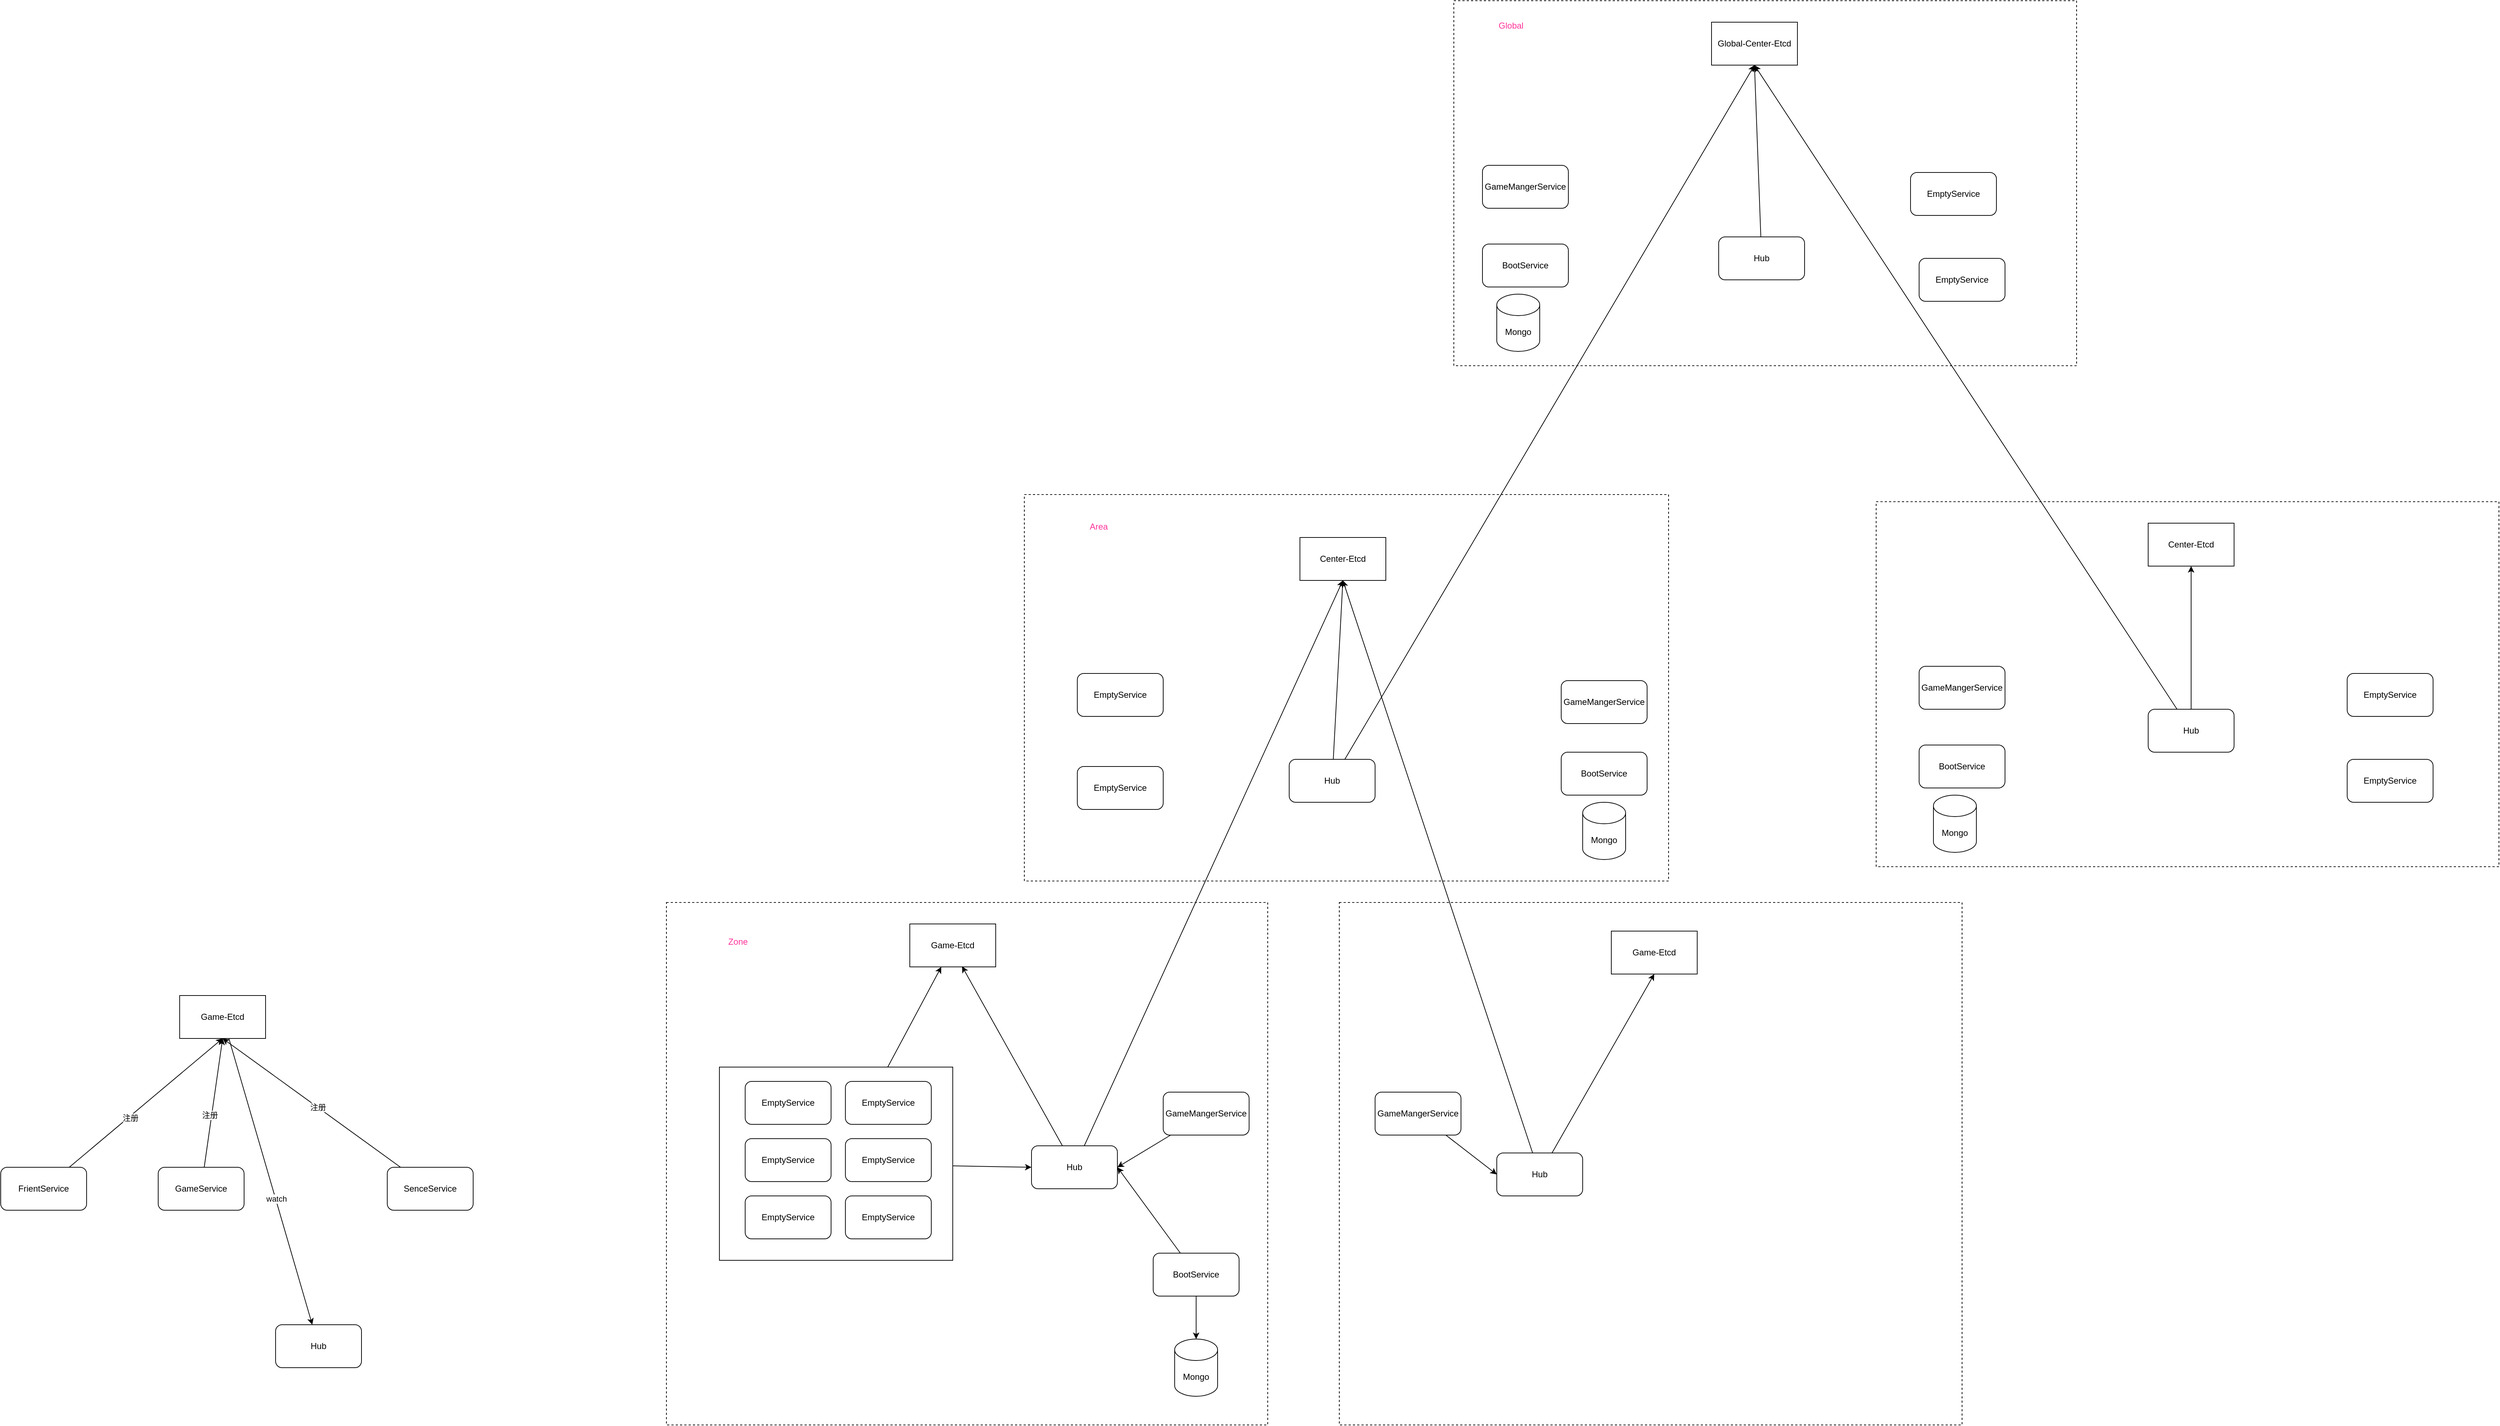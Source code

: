 <mxfile version="26.1.1">
  <diagram name="第 1 页" id="Sk-qsfbUS9j__xv-NVwd">
    <mxGraphModel dx="3585" dy="3259" grid="1" gridSize="10" guides="1" tooltips="1" connect="1" arrows="1" fold="1" page="1" pageScale="1" pageWidth="827" pageHeight="1169" math="0" shadow="0">
      <root>
        <mxCell id="0" />
        <mxCell id="1" parent="0" />
        <mxCell id="UQWz-BuhCAeYALrXmmQ2-74" value="" style="rounded=0;whiteSpace=wrap;html=1;dashed=1;" vertex="1" parent="1">
          <mxGeometry x="2060" y="-1000" width="870" height="510" as="geometry" />
        </mxCell>
        <mxCell id="UQWz-BuhCAeYALrXmmQ2-42" value="" style="rounded=0;whiteSpace=wrap;html=1;dashed=1;" vertex="1" parent="1">
          <mxGeometry x="1460" y="-310" width="900" height="540" as="geometry" />
        </mxCell>
        <mxCell id="UQWz-BuhCAeYALrXmmQ2-39" value="" style="rounded=0;whiteSpace=wrap;html=1;dashed=1;" vertex="1" parent="1">
          <mxGeometry x="1900" y="260" width="870" height="730" as="geometry" />
        </mxCell>
        <mxCell id="UQWz-BuhCAeYALrXmmQ2-38" value="" style="rounded=0;whiteSpace=wrap;html=1;dashed=1;" vertex="1" parent="1">
          <mxGeometry x="960" y="260" width="840" height="730" as="geometry" />
        </mxCell>
        <mxCell id="UQWz-BuhCAeYALrXmmQ2-13" value="Center-Etcd" style="rounded=0;whiteSpace=wrap;html=1;" vertex="1" parent="1">
          <mxGeometry x="1845" y="-250" width="120" height="60" as="geometry" />
        </mxCell>
        <mxCell id="UQWz-BuhCAeYALrXmmQ2-19" style="rounded=0;orthogonalLoop=1;jettySize=auto;html=1;entryX=0.5;entryY=1;entryDx=0;entryDy=0;" edge="1" parent="1" source="UQWz-BuhCAeYALrXmmQ2-14" target="UQWz-BuhCAeYALrXmmQ2-13">
          <mxGeometry relative="1" as="geometry" />
        </mxCell>
        <mxCell id="UQWz-BuhCAeYALrXmmQ2-14" value="Hub" style="rounded=1;whiteSpace=wrap;html=1;" vertex="1" parent="1">
          <mxGeometry x="1470" y="600" width="120" height="60" as="geometry" />
        </mxCell>
        <mxCell id="UQWz-BuhCAeYALrXmmQ2-20" style="rounded=0;orthogonalLoop=1;jettySize=auto;html=1;entryX=0.5;entryY=1;entryDx=0;entryDy=0;" edge="1" parent="1" source="UQWz-BuhCAeYALrXmmQ2-15" target="UQWz-BuhCAeYALrXmmQ2-13">
          <mxGeometry relative="1" as="geometry">
            <mxPoint x="1890" y="280" as="targetPoint" />
          </mxGeometry>
        </mxCell>
        <mxCell id="UQWz-BuhCAeYALrXmmQ2-93" style="rounded=0;orthogonalLoop=1;jettySize=auto;html=1;entryX=0.5;entryY=1;entryDx=0;entryDy=0;" edge="1" parent="1" source="UQWz-BuhCAeYALrXmmQ2-15" target="UQWz-BuhCAeYALrXmmQ2-17">
          <mxGeometry relative="1" as="geometry" />
        </mxCell>
        <mxCell id="UQWz-BuhCAeYALrXmmQ2-15" value="Hub" style="rounded=1;whiteSpace=wrap;html=1;" vertex="1" parent="1">
          <mxGeometry x="2120" y="610" width="120" height="60" as="geometry" />
        </mxCell>
        <mxCell id="UQWz-BuhCAeYALrXmmQ2-16" value="Game-Etcd" style="rounded=0;whiteSpace=wrap;html=1;" vertex="1" parent="1">
          <mxGeometry x="1300" y="290" width="120" height="60" as="geometry" />
        </mxCell>
        <mxCell id="UQWz-BuhCAeYALrXmmQ2-17" value="Game-Etcd" style="rounded=0;whiteSpace=wrap;html=1;" vertex="1" parent="1">
          <mxGeometry x="2280" y="300" width="120" height="60" as="geometry" />
        </mxCell>
        <mxCell id="UQWz-BuhCAeYALrXmmQ2-32" style="rounded=0;orthogonalLoop=1;jettySize=auto;html=1;entryX=1;entryY=0.5;entryDx=0;entryDy=0;" edge="1" parent="1" source="UQWz-BuhCAeYALrXmmQ2-22" target="UQWz-BuhCAeYALrXmmQ2-14">
          <mxGeometry relative="1" as="geometry" />
        </mxCell>
        <mxCell id="UQWz-BuhCAeYALrXmmQ2-22" value="BootService" style="rounded=1;whiteSpace=wrap;html=1;" vertex="1" parent="1">
          <mxGeometry x="1640" y="750" width="120" height="60" as="geometry" />
        </mxCell>
        <mxCell id="UQWz-BuhCAeYALrXmmQ2-23" value="Mongo" style="shape=cylinder3;whiteSpace=wrap;html=1;boundedLbl=1;backgroundOutline=1;size=15;" vertex="1" parent="1">
          <mxGeometry x="1670" y="870" width="60" height="80" as="geometry" />
        </mxCell>
        <mxCell id="UQWz-BuhCAeYALrXmmQ2-31" style="rounded=0;orthogonalLoop=1;jettySize=auto;html=1;entryX=0;entryY=0.5;entryDx=0;entryDy=0;" edge="1" parent="1" source="UQWz-BuhCAeYALrXmmQ2-24" target="UQWz-BuhCAeYALrXmmQ2-14">
          <mxGeometry relative="1" as="geometry" />
        </mxCell>
        <mxCell id="UQWz-BuhCAeYALrXmmQ2-51" style="rounded=0;orthogonalLoop=1;jettySize=auto;html=1;" edge="1" parent="1" source="UQWz-BuhCAeYALrXmmQ2-24" target="UQWz-BuhCAeYALrXmmQ2-16">
          <mxGeometry relative="1" as="geometry" />
        </mxCell>
        <mxCell id="UQWz-BuhCAeYALrXmmQ2-24" value="" style="rounded=0;whiteSpace=wrap;html=1;" vertex="1" parent="1">
          <mxGeometry x="1034" y="490" width="326" height="270" as="geometry" />
        </mxCell>
        <mxCell id="UQWz-BuhCAeYALrXmmQ2-25" value="EmptyService" style="rounded=1;whiteSpace=wrap;html=1;" vertex="1" parent="1">
          <mxGeometry x="1070" y="510" width="120" height="60" as="geometry" />
        </mxCell>
        <mxCell id="UQWz-BuhCAeYALrXmmQ2-26" value="EmptyService" style="rounded=1;whiteSpace=wrap;html=1;" vertex="1" parent="1">
          <mxGeometry x="1210" y="510" width="120" height="60" as="geometry" />
        </mxCell>
        <mxCell id="UQWz-BuhCAeYALrXmmQ2-27" value="EmptyService" style="rounded=1;whiteSpace=wrap;html=1;" vertex="1" parent="1">
          <mxGeometry x="1070" y="590" width="120" height="60" as="geometry" />
        </mxCell>
        <mxCell id="UQWz-BuhCAeYALrXmmQ2-28" value="EmptyService" style="rounded=1;whiteSpace=wrap;html=1;" vertex="1" parent="1">
          <mxGeometry x="1210" y="590" width="120" height="60" as="geometry" />
        </mxCell>
        <mxCell id="UQWz-BuhCAeYALrXmmQ2-29" value="EmptyService" style="rounded=1;whiteSpace=wrap;html=1;" vertex="1" parent="1">
          <mxGeometry x="1070" y="670" width="120" height="60" as="geometry" />
        </mxCell>
        <mxCell id="UQWz-BuhCAeYALrXmmQ2-30" value="EmptyService" style="rounded=1;whiteSpace=wrap;html=1;" vertex="1" parent="1">
          <mxGeometry x="1210" y="670" width="120" height="60" as="geometry" />
        </mxCell>
        <mxCell id="UQWz-BuhCAeYALrXmmQ2-33" style="rounded=0;orthogonalLoop=1;jettySize=auto;html=1;entryX=0.5;entryY=0;entryDx=0;entryDy=0;entryPerimeter=0;" edge="1" parent="1" source="UQWz-BuhCAeYALrXmmQ2-22" target="UQWz-BuhCAeYALrXmmQ2-23">
          <mxGeometry relative="1" as="geometry" />
        </mxCell>
        <mxCell id="UQWz-BuhCAeYALrXmmQ2-40" style="rounded=0;orthogonalLoop=1;jettySize=auto;html=1;entryX=1;entryY=0.5;entryDx=0;entryDy=0;" edge="1" parent="1" source="UQWz-BuhCAeYALrXmmQ2-34" target="UQWz-BuhCAeYALrXmmQ2-14">
          <mxGeometry relative="1" as="geometry" />
        </mxCell>
        <mxCell id="UQWz-BuhCAeYALrXmmQ2-34" value="GameMangerService" style="rounded=1;whiteSpace=wrap;html=1;" vertex="1" parent="1">
          <mxGeometry x="1654" y="525" width="120" height="60" as="geometry" />
        </mxCell>
        <mxCell id="UQWz-BuhCAeYALrXmmQ2-41" style="rounded=0;orthogonalLoop=1;jettySize=auto;html=1;entryX=0;entryY=0.5;entryDx=0;entryDy=0;" edge="1" parent="1" source="UQWz-BuhCAeYALrXmmQ2-36" target="UQWz-BuhCAeYALrXmmQ2-15">
          <mxGeometry relative="1" as="geometry" />
        </mxCell>
        <mxCell id="UQWz-BuhCAeYALrXmmQ2-36" value="GameMangerService" style="rounded=1;whiteSpace=wrap;html=1;" vertex="1" parent="1">
          <mxGeometry x="1950" y="525" width="120" height="60" as="geometry" />
        </mxCell>
        <mxCell id="UQWz-BuhCAeYALrXmmQ2-43" value="GameMangerService" style="rounded=1;whiteSpace=wrap;html=1;" vertex="1" parent="1">
          <mxGeometry x="2210" y="-50" width="120" height="60" as="geometry" />
        </mxCell>
        <mxCell id="UQWz-BuhCAeYALrXmmQ2-86" style="rounded=0;orthogonalLoop=1;jettySize=auto;html=1;entryX=0.5;entryY=1;entryDx=0;entryDy=0;" edge="1" parent="1" source="UQWz-BuhCAeYALrXmmQ2-47" target="UQWz-BuhCAeYALrXmmQ2-75">
          <mxGeometry relative="1" as="geometry" />
        </mxCell>
        <mxCell id="UQWz-BuhCAeYALrXmmQ2-89" style="rounded=0;orthogonalLoop=1;jettySize=auto;html=1;entryX=0.5;entryY=1;entryDx=0;entryDy=0;" edge="1" parent="1" source="UQWz-BuhCAeYALrXmmQ2-47" target="UQWz-BuhCAeYALrXmmQ2-13">
          <mxGeometry relative="1" as="geometry" />
        </mxCell>
        <mxCell id="UQWz-BuhCAeYALrXmmQ2-47" value="Hub" style="rounded=1;whiteSpace=wrap;html=1;" vertex="1" parent="1">
          <mxGeometry x="1830" y="60" width="120" height="60" as="geometry" />
        </mxCell>
        <mxCell id="UQWz-BuhCAeYALrXmmQ2-49" value="BootService" style="rounded=1;whiteSpace=wrap;html=1;" vertex="1" parent="1">
          <mxGeometry x="2210" y="50" width="120" height="60" as="geometry" />
        </mxCell>
        <mxCell id="UQWz-BuhCAeYALrXmmQ2-50" value="Mongo" style="shape=cylinder3;whiteSpace=wrap;html=1;boundedLbl=1;backgroundOutline=1;size=15;" vertex="1" parent="1">
          <mxGeometry x="2240" y="120" width="60" height="80" as="geometry" />
        </mxCell>
        <mxCell id="UQWz-BuhCAeYALrXmmQ2-52" value="EmptyService" style="rounded=1;whiteSpace=wrap;html=1;" vertex="1" parent="1">
          <mxGeometry x="1534" y="-60" width="120" height="60" as="geometry" />
        </mxCell>
        <mxCell id="UQWz-BuhCAeYALrXmmQ2-53" value="EmptyService" style="rounded=1;whiteSpace=wrap;html=1;" vertex="1" parent="1">
          <mxGeometry x="1534" y="70" width="120" height="60" as="geometry" />
        </mxCell>
        <mxCell id="UQWz-BuhCAeYALrXmmQ2-54" value="" style="rounded=0;whiteSpace=wrap;html=1;dashed=1;" vertex="1" parent="1">
          <mxGeometry x="2650" y="-300" width="870" height="510" as="geometry" />
        </mxCell>
        <mxCell id="UQWz-BuhCAeYALrXmmQ2-55" value="Center-Etcd" style="rounded=0;whiteSpace=wrap;html=1;" vertex="1" parent="1">
          <mxGeometry x="3030" y="-270" width="120" height="60" as="geometry" />
        </mxCell>
        <mxCell id="UQWz-BuhCAeYALrXmmQ2-56" value="GameMangerService" style="rounded=1;whiteSpace=wrap;html=1;" vertex="1" parent="1">
          <mxGeometry x="2710" y="-70" width="120" height="60" as="geometry" />
        </mxCell>
        <mxCell id="UQWz-BuhCAeYALrXmmQ2-84" style="rounded=0;orthogonalLoop=1;jettySize=auto;html=1;entryX=0.5;entryY=1;entryDx=0;entryDy=0;" edge="1" parent="1" source="UQWz-BuhCAeYALrXmmQ2-58" target="UQWz-BuhCAeYALrXmmQ2-75">
          <mxGeometry relative="1" as="geometry" />
        </mxCell>
        <mxCell id="UQWz-BuhCAeYALrXmmQ2-92" style="rounded=0;orthogonalLoop=1;jettySize=auto;html=1;entryX=0.5;entryY=1;entryDx=0;entryDy=0;" edge="1" parent="1" source="UQWz-BuhCAeYALrXmmQ2-58" target="UQWz-BuhCAeYALrXmmQ2-55">
          <mxGeometry relative="1" as="geometry" />
        </mxCell>
        <mxCell id="UQWz-BuhCAeYALrXmmQ2-58" value="Hub" style="rounded=1;whiteSpace=wrap;html=1;" vertex="1" parent="1">
          <mxGeometry x="3030" y="-10" width="120" height="60" as="geometry" />
        </mxCell>
        <mxCell id="UQWz-BuhCAeYALrXmmQ2-59" value="BootService" style="rounded=1;whiteSpace=wrap;html=1;" vertex="1" parent="1">
          <mxGeometry x="2710" y="40" width="120" height="60" as="geometry" />
        </mxCell>
        <mxCell id="UQWz-BuhCAeYALrXmmQ2-60" value="Mongo" style="shape=cylinder3;whiteSpace=wrap;html=1;boundedLbl=1;backgroundOutline=1;size=15;" vertex="1" parent="1">
          <mxGeometry x="2730" y="110" width="60" height="80" as="geometry" />
        </mxCell>
        <mxCell id="UQWz-BuhCAeYALrXmmQ2-61" value="EmptyService" style="rounded=1;whiteSpace=wrap;html=1;" vertex="1" parent="1">
          <mxGeometry x="3308" y="-60" width="120" height="60" as="geometry" />
        </mxCell>
        <mxCell id="UQWz-BuhCAeYALrXmmQ2-62" value="EmptyService" style="rounded=1;whiteSpace=wrap;html=1;" vertex="1" parent="1">
          <mxGeometry x="3308" y="60" width="120" height="60" as="geometry" />
        </mxCell>
        <mxCell id="UQWz-BuhCAeYALrXmmQ2-75" value="Global-Center-Etcd" style="rounded=0;whiteSpace=wrap;html=1;" vertex="1" parent="1">
          <mxGeometry x="2420" y="-970" width="120" height="60" as="geometry" />
        </mxCell>
        <mxCell id="UQWz-BuhCAeYALrXmmQ2-76" value="GameMangerService" style="rounded=1;whiteSpace=wrap;html=1;" vertex="1" parent="1">
          <mxGeometry x="2100" y="-770" width="120" height="60" as="geometry" />
        </mxCell>
        <mxCell id="UQWz-BuhCAeYALrXmmQ2-77" style="rounded=0;orthogonalLoop=1;jettySize=auto;html=1;entryX=0.5;entryY=1;entryDx=0;entryDy=0;" edge="1" parent="1" source="UQWz-BuhCAeYALrXmmQ2-78" target="UQWz-BuhCAeYALrXmmQ2-75">
          <mxGeometry relative="1" as="geometry" />
        </mxCell>
        <mxCell id="UQWz-BuhCAeYALrXmmQ2-78" value="Hub" style="rounded=1;whiteSpace=wrap;html=1;" vertex="1" parent="1">
          <mxGeometry x="2430" y="-670" width="120" height="60" as="geometry" />
        </mxCell>
        <mxCell id="UQWz-BuhCAeYALrXmmQ2-79" value="BootService" style="rounded=1;whiteSpace=wrap;html=1;" vertex="1" parent="1">
          <mxGeometry x="2100" y="-660" width="120" height="60" as="geometry" />
        </mxCell>
        <mxCell id="UQWz-BuhCAeYALrXmmQ2-80" value="Mongo" style="shape=cylinder3;whiteSpace=wrap;html=1;boundedLbl=1;backgroundOutline=1;size=15;" vertex="1" parent="1">
          <mxGeometry x="2120" y="-590" width="60" height="80" as="geometry" />
        </mxCell>
        <mxCell id="UQWz-BuhCAeYALrXmmQ2-81" value="EmptyService" style="rounded=1;whiteSpace=wrap;html=1;" vertex="1" parent="1">
          <mxGeometry x="2698" y="-760" width="120" height="60" as="geometry" />
        </mxCell>
        <mxCell id="UQWz-BuhCAeYALrXmmQ2-82" value="EmptyService" style="rounded=1;whiteSpace=wrap;html=1;" vertex="1" parent="1">
          <mxGeometry x="2710" y="-640" width="120" height="60" as="geometry" />
        </mxCell>
        <mxCell id="UQWz-BuhCAeYALrXmmQ2-91" style="rounded=0;orthogonalLoop=1;jettySize=auto;html=1;entryX=0.608;entryY=0.986;entryDx=0;entryDy=0;entryPerimeter=0;" edge="1" parent="1" source="UQWz-BuhCAeYALrXmmQ2-14" target="UQWz-BuhCAeYALrXmmQ2-16">
          <mxGeometry relative="1" as="geometry" />
        </mxCell>
        <mxCell id="UQWz-BuhCAeYALrXmmQ2-94" value="Zone" style="text;html=1;align=center;verticalAlign=middle;whiteSpace=wrap;rounded=0;fillColor=none;strokeColor=none;fontColor=#FF3399;" vertex="1" parent="1">
          <mxGeometry x="1030" y="300" width="60" height="30" as="geometry" />
        </mxCell>
        <mxCell id="UQWz-BuhCAeYALrXmmQ2-95" value="Area" style="text;html=1;align=center;verticalAlign=middle;whiteSpace=wrap;rounded=0;fillColor=none;strokeColor=none;fontColor=#FF3399;" vertex="1" parent="1">
          <mxGeometry x="1534" y="-280" width="60" height="30" as="geometry" />
        </mxCell>
        <mxCell id="UQWz-BuhCAeYALrXmmQ2-96" value="Global" style="text;html=1;align=center;verticalAlign=middle;whiteSpace=wrap;rounded=0;fillColor=none;strokeColor=none;fontColor=#FF3399;" vertex="1" parent="1">
          <mxGeometry x="2110" y="-980" width="60" height="30" as="geometry" />
        </mxCell>
        <mxCell id="UQWz-BuhCAeYALrXmmQ2-97" value="Hub" style="rounded=1;whiteSpace=wrap;html=1;" vertex="1" parent="1">
          <mxGeometry x="414" y="850" width="120" height="60" as="geometry" />
        </mxCell>
        <mxCell id="UQWz-BuhCAeYALrXmmQ2-108" style="rounded=0;orthogonalLoop=1;jettySize=auto;html=1;" edge="1" parent="1" source="UQWz-BuhCAeYALrXmmQ2-98" target="UQWz-BuhCAeYALrXmmQ2-97">
          <mxGeometry relative="1" as="geometry" />
        </mxCell>
        <mxCell id="UQWz-BuhCAeYALrXmmQ2-109" value="watch" style="edgeLabel;html=1;align=center;verticalAlign=middle;resizable=0;points=[];" vertex="1" connectable="0" parent="UQWz-BuhCAeYALrXmmQ2-108">
          <mxGeometry x="0.121" y="1" relative="1" as="geometry">
            <mxPoint as="offset" />
          </mxGeometry>
        </mxCell>
        <mxCell id="UQWz-BuhCAeYALrXmmQ2-98" value="Game-Etcd" style="rounded=0;whiteSpace=wrap;html=1;" vertex="1" parent="1">
          <mxGeometry x="280" y="390" width="120" height="60" as="geometry" />
        </mxCell>
        <mxCell id="UQWz-BuhCAeYALrXmmQ2-103" style="rounded=0;orthogonalLoop=1;jettySize=auto;html=1;entryX=0.5;entryY=1;entryDx=0;entryDy=0;" edge="1" parent="1" source="UQWz-BuhCAeYALrXmmQ2-99" target="UQWz-BuhCAeYALrXmmQ2-98">
          <mxGeometry relative="1" as="geometry" />
        </mxCell>
        <mxCell id="UQWz-BuhCAeYALrXmmQ2-105" value="注册" style="edgeLabel;html=1;align=center;verticalAlign=middle;resizable=0;points=[];" vertex="1" connectable="0" parent="UQWz-BuhCAeYALrXmmQ2-103">
          <mxGeometry x="-0.216" y="-2" relative="1" as="geometry">
            <mxPoint as="offset" />
          </mxGeometry>
        </mxCell>
        <mxCell id="UQWz-BuhCAeYALrXmmQ2-99" value="FrientService" style="rounded=1;whiteSpace=wrap;html=1;" vertex="1" parent="1">
          <mxGeometry x="30" y="630" width="120" height="60" as="geometry" />
        </mxCell>
        <mxCell id="UQWz-BuhCAeYALrXmmQ2-106" style="rounded=0;orthogonalLoop=1;jettySize=auto;html=1;" edge="1" parent="1" source="UQWz-BuhCAeYALrXmmQ2-100">
          <mxGeometry relative="1" as="geometry">
            <mxPoint x="340" y="450" as="targetPoint" />
          </mxGeometry>
        </mxCell>
        <mxCell id="UQWz-BuhCAeYALrXmmQ2-107" value="注册" style="edgeLabel;html=1;align=center;verticalAlign=middle;resizable=0;points=[];" vertex="1" connectable="0" parent="UQWz-BuhCAeYALrXmmQ2-106">
          <mxGeometry x="-0.187" y="3" relative="1" as="geometry">
            <mxPoint as="offset" />
          </mxGeometry>
        </mxCell>
        <mxCell id="UQWz-BuhCAeYALrXmmQ2-100" value="GameService" style="rounded=1;whiteSpace=wrap;html=1;" vertex="1" parent="1">
          <mxGeometry x="250" y="630" width="120" height="60" as="geometry" />
        </mxCell>
        <mxCell id="UQWz-BuhCAeYALrXmmQ2-102" style="rounded=0;orthogonalLoop=1;jettySize=auto;html=1;entryX=0.5;entryY=1;entryDx=0;entryDy=0;" edge="1" parent="1" source="UQWz-BuhCAeYALrXmmQ2-101" target="UQWz-BuhCAeYALrXmmQ2-98">
          <mxGeometry relative="1" as="geometry" />
        </mxCell>
        <mxCell id="UQWz-BuhCAeYALrXmmQ2-104" value="注册" style="edgeLabel;html=1;align=center;verticalAlign=middle;resizable=0;points=[];" vertex="1" connectable="0" parent="UQWz-BuhCAeYALrXmmQ2-102">
          <mxGeometry x="-0.069" relative="1" as="geometry">
            <mxPoint as="offset" />
          </mxGeometry>
        </mxCell>
        <mxCell id="UQWz-BuhCAeYALrXmmQ2-101" value="SenceService" style="rounded=1;whiteSpace=wrap;html=1;" vertex="1" parent="1">
          <mxGeometry x="570" y="630" width="120" height="60" as="geometry" />
        </mxCell>
      </root>
    </mxGraphModel>
  </diagram>
</mxfile>
